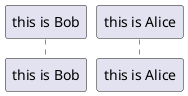 {
  "sha1": "1giiesg3x2m76rc9d634q4h8s7lnzxd",
  "insertion": {
    "when": "2024-05-30T20:48:19.678Z",
    "user": "plantuml@gmail.com"
  }
}
@startuml
!define THIS_IS(x) "this is x"
!define DECLARE(x) participant x as THIS_IS(x)
DECLARE(Bob)
DECLARE(Alice)
@enduml
